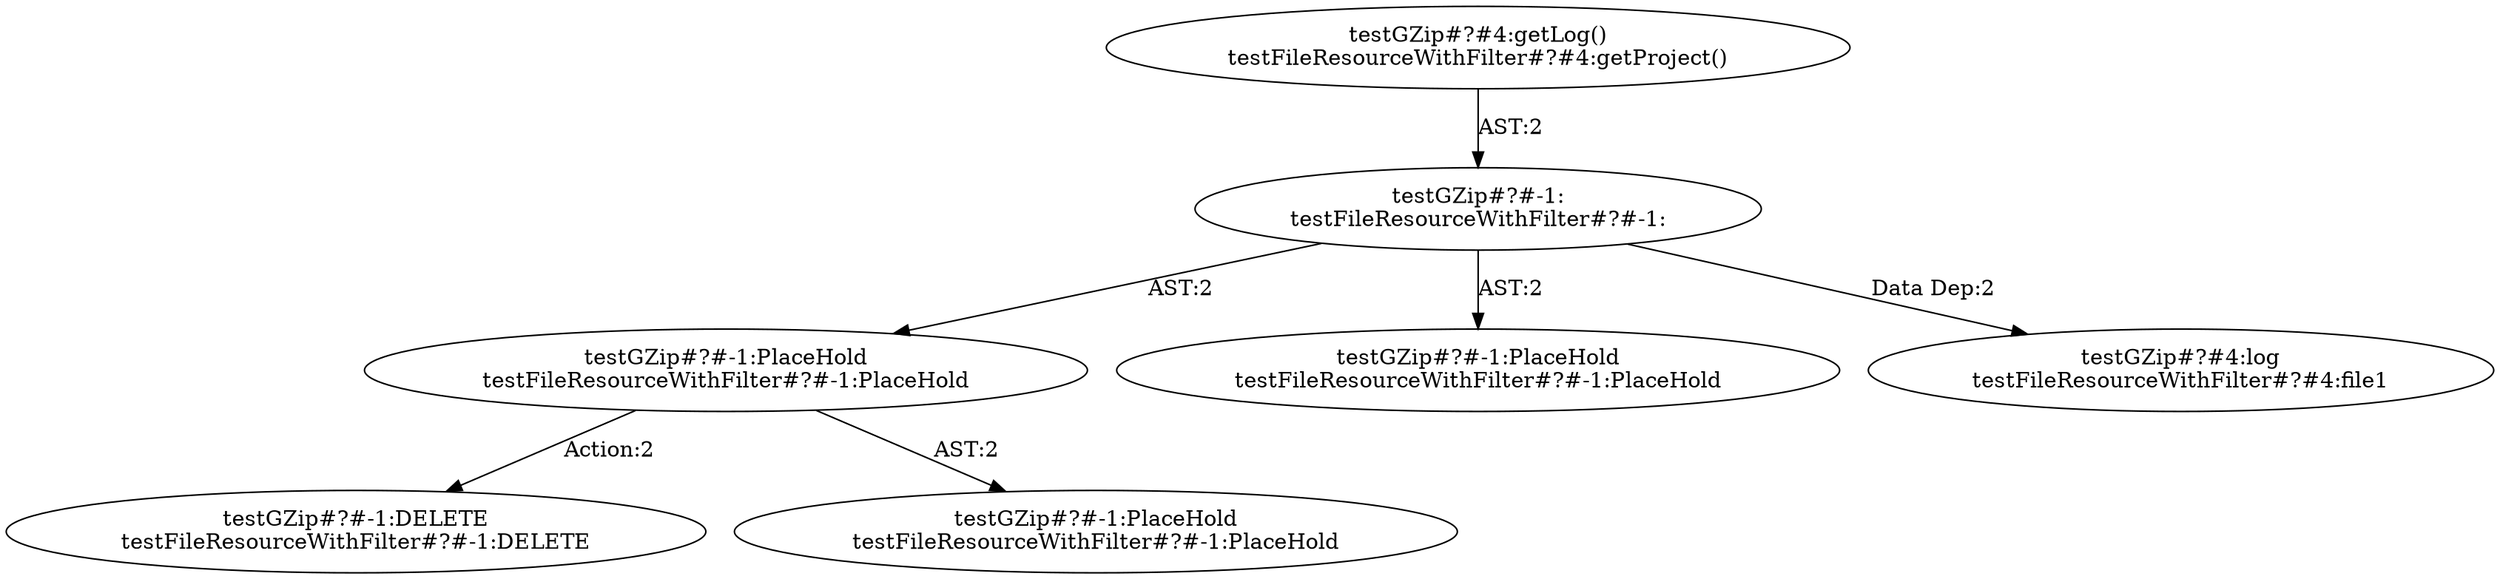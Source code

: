 digraph "Pattern" {
0 [label="testGZip#?#-1:DELETE
testFileResourceWithFilter#?#-1:DELETE" shape=ellipse]
1 [label="testGZip#?#-1:PlaceHold
testFileResourceWithFilter#?#-1:PlaceHold" shape=ellipse]
2 [label="testGZip#?#-1:
testFileResourceWithFilter#?#-1:" shape=ellipse]
3 [label="testGZip#?#4:getLog()
testFileResourceWithFilter#?#4:getProject()" shape=ellipse]
4 [label="testGZip#?#-1:PlaceHold
testFileResourceWithFilter#?#-1:PlaceHold" shape=ellipse]
5 [label="testGZip#?#4:log
testFileResourceWithFilter#?#4:file1" shape=ellipse]
6 [label="testGZip#?#-1:PlaceHold
testFileResourceWithFilter#?#-1:PlaceHold" shape=ellipse]
1 -> 0 [label="Action:2"];
1 -> 6 [label="AST:2"];
2 -> 1 [label="AST:2"];
2 -> 4 [label="AST:2"];
2 -> 5 [label="Data Dep:2"];
3 -> 2 [label="AST:2"];
}